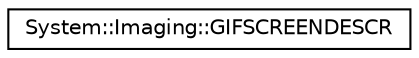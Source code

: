 digraph G
{
  edge [fontname="Helvetica",fontsize="10",labelfontname="Helvetica",labelfontsize="10"];
  node [fontname="Helvetica",fontsize="10",shape=record];
  rankdir="LR";
  Node1 [label="System::Imaging::GIFSCREENDESCR",height=0.2,width=0.4,color="black", fillcolor="white", style="filled",URL="$struct_system_1_1_imaging_1_1_g_i_f_s_c_r_e_e_n_d_e_s_c_r.html"];
}
